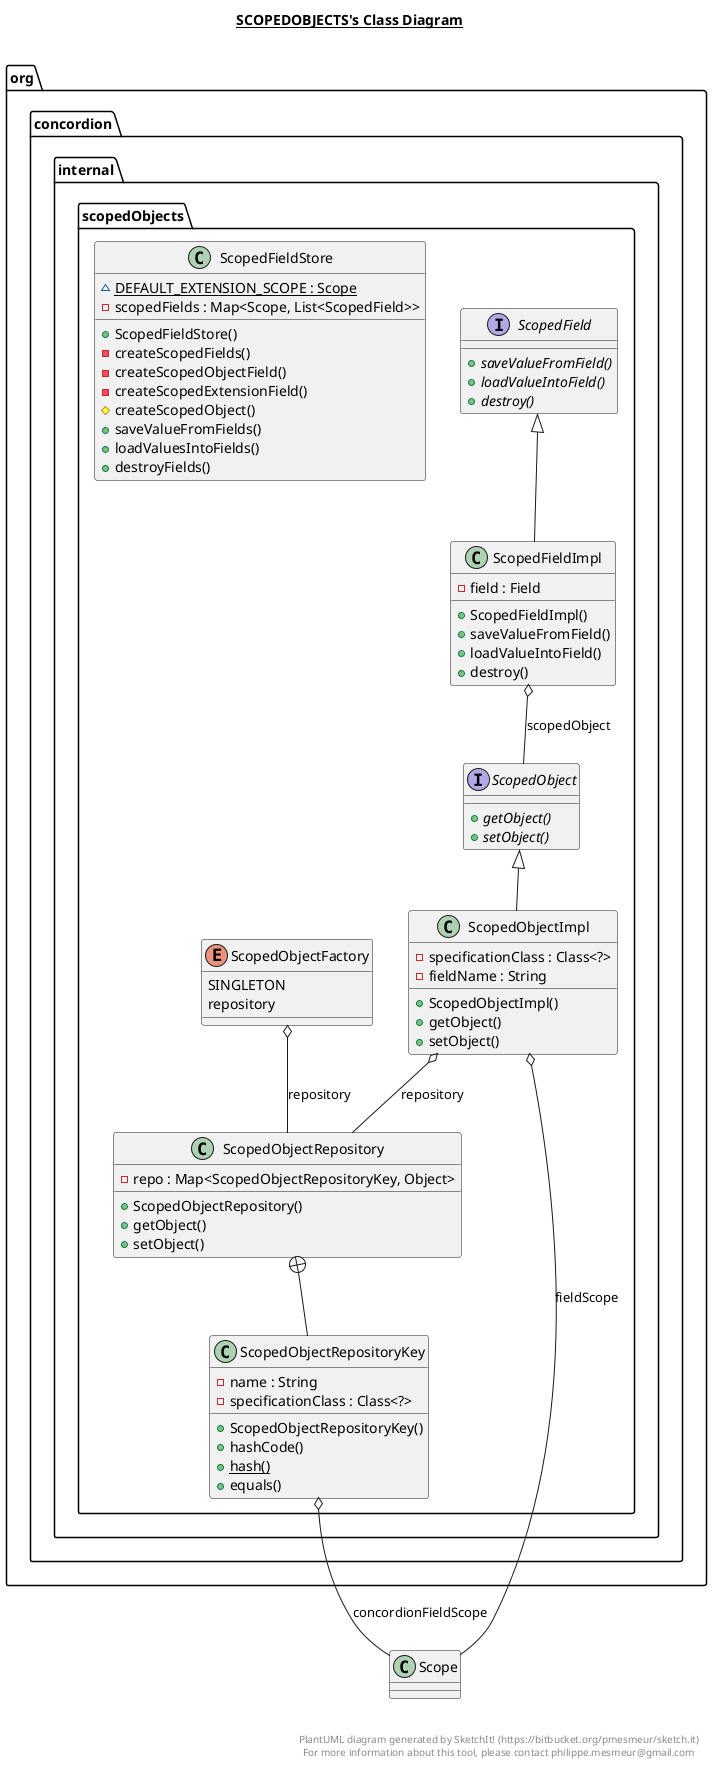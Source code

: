 @startuml

title __SCOPEDOBJECTS's Class Diagram__\n

  package org.concordion {
    package org.concordion.internal {
      package org.concordion.internal.scopedObjects {
        interface ScopedField {
            {abstract} + saveValueFromField()
            {abstract} + loadValueIntoField()
            {abstract} + destroy()
        }
      }
    }
  }
  

  package org.concordion {
    package org.concordion.internal {
      package org.concordion.internal.scopedObjects {
        class ScopedFieldImpl {
            - field : Field
            + ScopedFieldImpl()
            + saveValueFromField()
            + loadValueIntoField()
            + destroy()
        }
      }
    }
  }
  

  package org.concordion {
    package org.concordion.internal {
      package org.concordion.internal.scopedObjects {
        class ScopedFieldStore {
            {static} ~ DEFAULT_EXTENSION_SCOPE : Scope
            - scopedFields : Map<Scope, List<ScopedField>>
            + ScopedFieldStore()
            - createScopedFields()
            - createScopedObjectField()
            - createScopedExtensionField()
            # createScopedObject()
            + saveValueFromFields()
            + loadValuesIntoFields()
            + destroyFields()
        }
      }
    }
  }
  

  package org.concordion {
    package org.concordion.internal {
      package org.concordion.internal.scopedObjects {
        interface ScopedObject {
            {abstract} + getObject()
            {abstract} + setObject()
        }
      }
    }
  }
  

  package org.concordion {
    package org.concordion.internal {
      package org.concordion.internal.scopedObjects {
        enum ScopedObjectFactory {
          SINGLETON
          repository
        }
      }
    }
  }
  

  package org.concordion {
    package org.concordion.internal {
      package org.concordion.internal.scopedObjects {
        class ScopedObjectImpl {
            - specificationClass : Class<?>
            - fieldName : String
            + ScopedObjectImpl()
            + getObject()
            + setObject()
        }
      }
    }
  }
  

  package org.concordion {
    package org.concordion.internal {
      package org.concordion.internal.scopedObjects {
        class ScopedObjectRepository {
            - repo : Map<ScopedObjectRepositoryKey, Object>
            + ScopedObjectRepository()
            + getObject()
            + setObject()
        }
      }
    }
  }
  

  package org.concordion {
    package org.concordion.internal {
      package org.concordion.internal.scopedObjects {
        class ScopedObjectRepositoryKey {
            - name : String
            - specificationClass : Class<?>
            + ScopedObjectRepositoryKey()
            + hashCode()
            {static} + hash()
            + equals()
        }
      }
    }
  }
  

  ScopedFieldImpl -up-|> ScopedField
  ScopedFieldImpl o-- ScopedObject : scopedObject
  ScopedObjectFactory o-- ScopedObjectRepository : repository
  ScopedObjectImpl -up-|> ScopedObject
  ScopedObjectImpl o-- Scope : fieldScope
  ScopedObjectImpl o-- ScopedObjectRepository : repository
  ScopedObjectRepository +-down- ScopedObjectRepositoryKey
  ScopedObjectRepositoryKey o-- Scope : concordionFieldScope


right footer


PlantUML diagram generated by SketchIt! (https://bitbucket.org/pmesmeur/sketch.it)
For more information about this tool, please contact philippe.mesmeur@gmail.com
endfooter

@enduml
